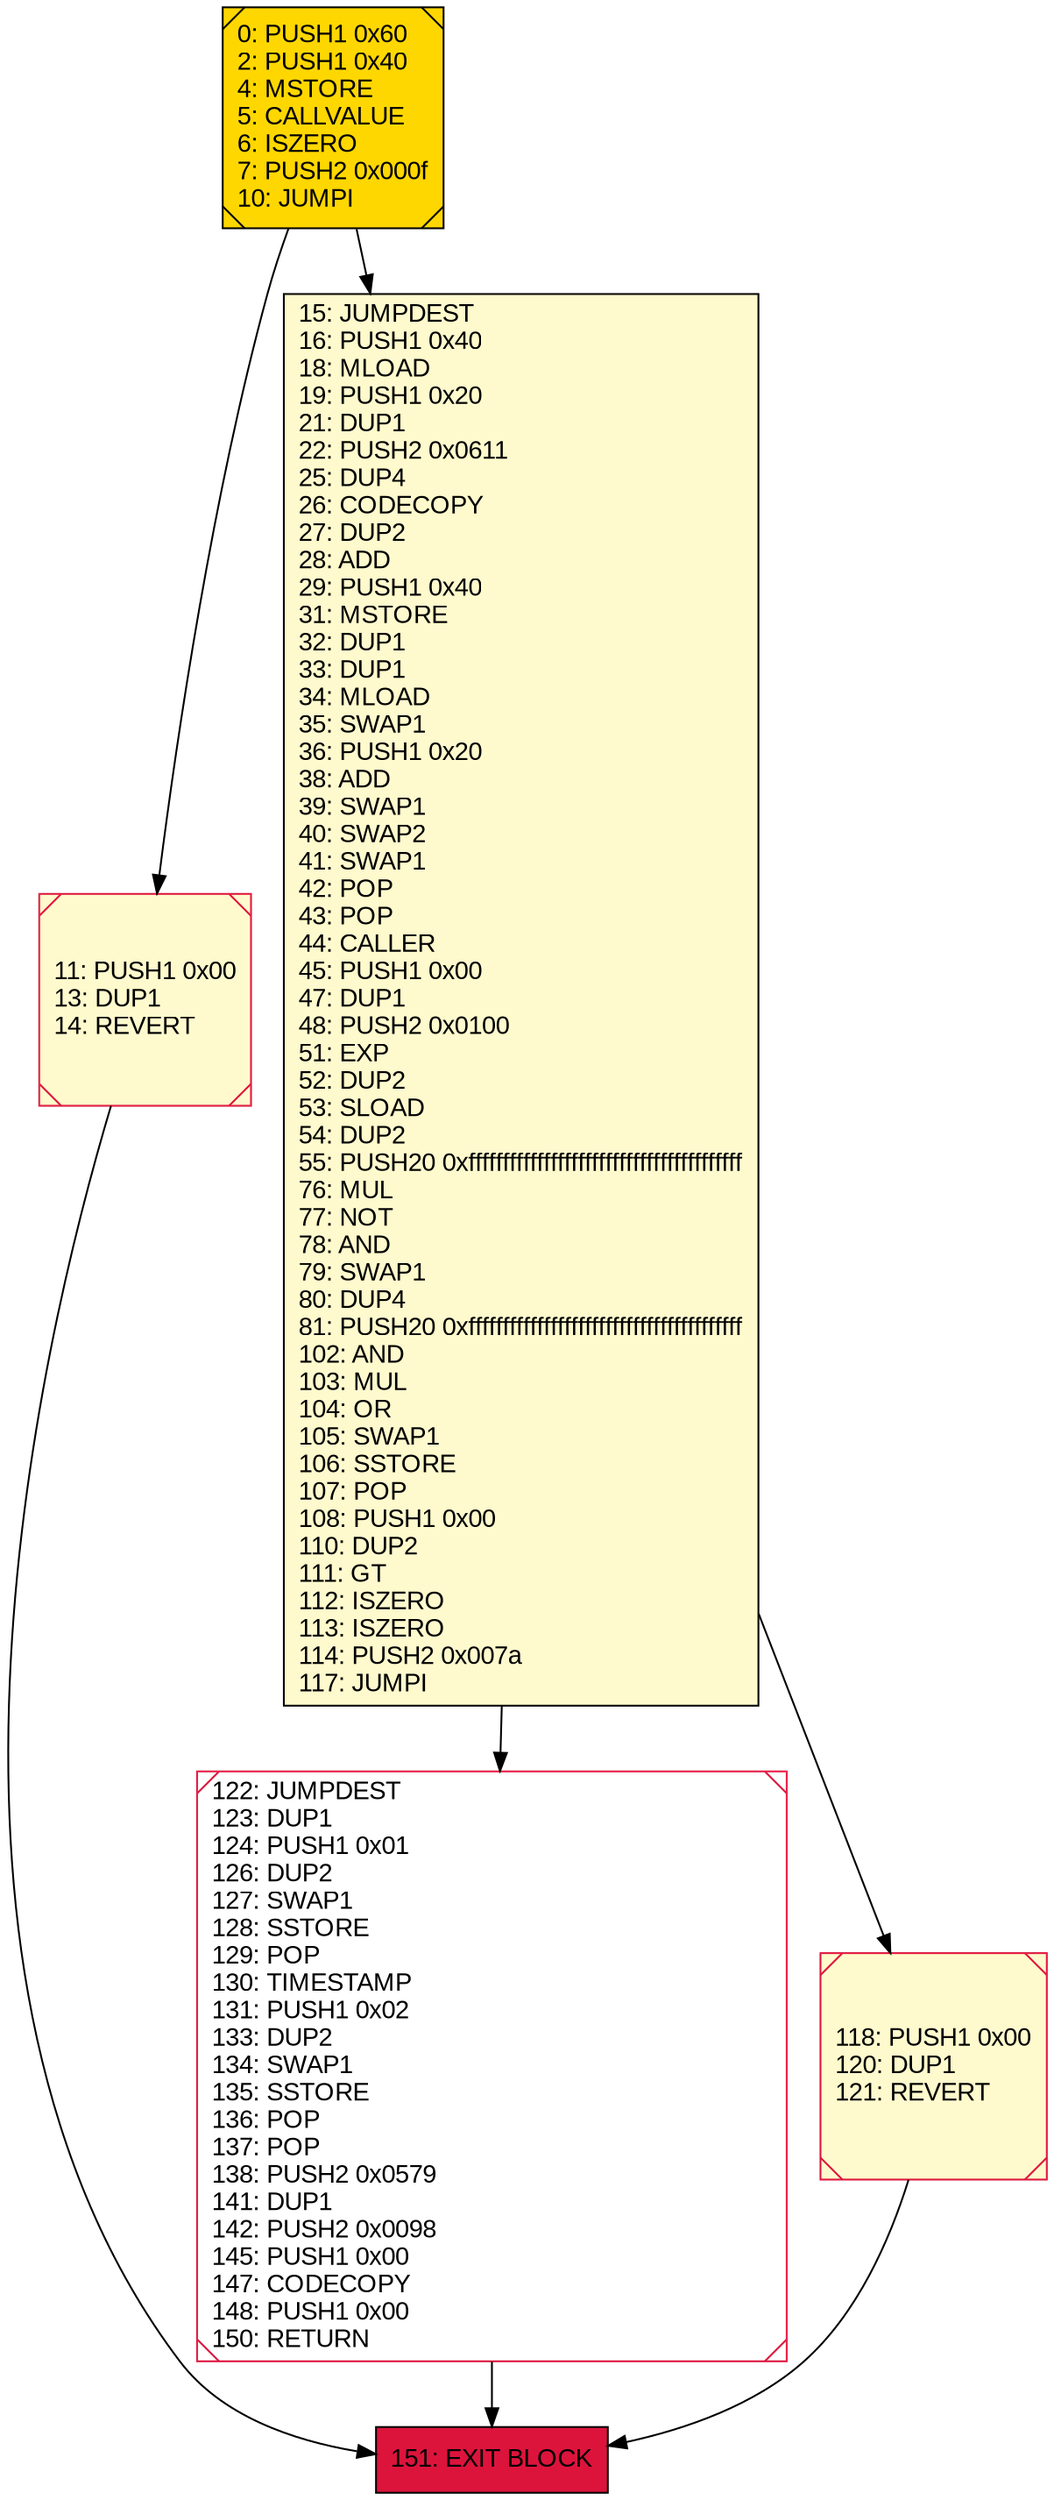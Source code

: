 digraph G {
bgcolor=transparent rankdir=UD;
node [shape=box style=filled color=black fillcolor=white fontname=arial fontcolor=black];
122 [label="122: JUMPDEST\l123: DUP1\l124: PUSH1 0x01\l126: DUP2\l127: SWAP1\l128: SSTORE\l129: POP\l130: TIMESTAMP\l131: PUSH1 0x02\l133: DUP2\l134: SWAP1\l135: SSTORE\l136: POP\l137: POP\l138: PUSH2 0x0579\l141: DUP1\l142: PUSH2 0x0098\l145: PUSH1 0x00\l147: CODECOPY\l148: PUSH1 0x00\l150: RETURN\l" shape=Msquare color=crimson ];
151 [label="151: EXIT BLOCK\l" fillcolor=crimson ];
118 [label="118: PUSH1 0x00\l120: DUP1\l121: REVERT\l" fillcolor=lemonchiffon shape=Msquare color=crimson ];
0 [label="0: PUSH1 0x60\l2: PUSH1 0x40\l4: MSTORE\l5: CALLVALUE\l6: ISZERO\l7: PUSH2 0x000f\l10: JUMPI\l" fillcolor=lemonchiffon shape=Msquare fillcolor=gold ];
11 [label="11: PUSH1 0x00\l13: DUP1\l14: REVERT\l" fillcolor=lemonchiffon shape=Msquare color=crimson ];
15 [label="15: JUMPDEST\l16: PUSH1 0x40\l18: MLOAD\l19: PUSH1 0x20\l21: DUP1\l22: PUSH2 0x0611\l25: DUP4\l26: CODECOPY\l27: DUP2\l28: ADD\l29: PUSH1 0x40\l31: MSTORE\l32: DUP1\l33: DUP1\l34: MLOAD\l35: SWAP1\l36: PUSH1 0x20\l38: ADD\l39: SWAP1\l40: SWAP2\l41: SWAP1\l42: POP\l43: POP\l44: CALLER\l45: PUSH1 0x00\l47: DUP1\l48: PUSH2 0x0100\l51: EXP\l52: DUP2\l53: SLOAD\l54: DUP2\l55: PUSH20 0xffffffffffffffffffffffffffffffffffffffff\l76: MUL\l77: NOT\l78: AND\l79: SWAP1\l80: DUP4\l81: PUSH20 0xffffffffffffffffffffffffffffffffffffffff\l102: AND\l103: MUL\l104: OR\l105: SWAP1\l106: SSTORE\l107: POP\l108: PUSH1 0x00\l110: DUP2\l111: GT\l112: ISZERO\l113: ISZERO\l114: PUSH2 0x007a\l117: JUMPI\l" fillcolor=lemonchiffon ];
118 -> 151;
122 -> 151;
0 -> 11;
0 -> 15;
11 -> 151;
15 -> 118;
15 -> 122;
}